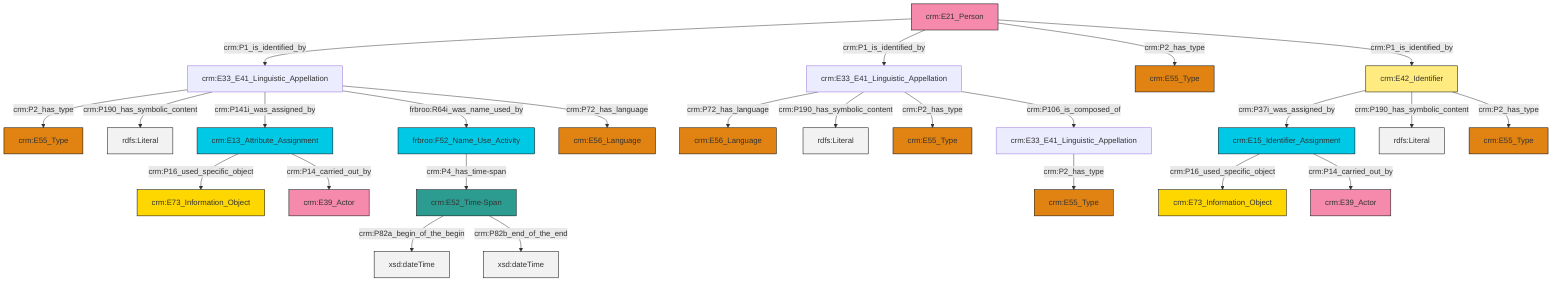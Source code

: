 graph TD
classDef Literal fill:#f2f2f2,stroke:#000000;
classDef CRM_Entity fill:#FFFFFF,stroke:#000000;
classDef Temporal_Entity fill:#00C9E6, stroke:#000000;
classDef Type fill:#E18312, stroke:#000000;
classDef Time-Span fill:#2C9C91, stroke:#000000;
classDef Appellation fill:#FFEB7F, stroke:#000000;
classDef Place fill:#008836, stroke:#000000;
classDef Persistent_Item fill:#B266B2, stroke:#000000;
classDef Conceptual_Object fill:#FFD700, stroke:#000000;
classDef Physical_Thing fill:#D2B48C, stroke:#000000;
classDef Actor fill:#f58aad, stroke:#000000;
classDef PC_Classes fill:#4ce600, stroke:#000000;
classDef Multi fill:#cccccc,stroke:#000000;

0["crm:E52_Time-Span"]:::Time-Span -->|crm:P82a_begin_of_the_begin| 1[xsd:dateTime]:::Literal
2["crm:E33_E41_Linguistic_Appellation"]:::Default -->|crm:P72_has_language| 3["crm:E56_Language"]:::Type
5["crm:E21_Person"]:::Actor -->|crm:P1_is_identified_by| 6["crm:E33_E41_Linguistic_Appellation"]:::Default
2["crm:E33_E41_Linguistic_Appellation"]:::Default -->|crm:P190_has_symbolic_content| 9[rdfs:Literal]:::Literal
6["crm:E33_E41_Linguistic_Appellation"]:::Default -->|crm:P2_has_type| 14["crm:E55_Type"]:::Type
15["crm:E33_E41_Linguistic_Appellation"]:::Default -->|crm:P2_has_type| 16["crm:E55_Type"]:::Type
0["crm:E52_Time-Span"]:::Time-Span -->|crm:P82b_end_of_the_end| 17[xsd:dateTime]:::Literal
2["crm:E33_E41_Linguistic_Appellation"]:::Default -->|crm:P2_has_type| 20["crm:E55_Type"]:::Type
22["crm:E42_Identifier"]:::Appellation -->|crm:P37i_was_assigned_by| 23["crm:E15_Identifier_Assignment"]:::Temporal_Entity
6["crm:E33_E41_Linguistic_Appellation"]:::Default -->|crm:P190_has_symbolic_content| 30[rdfs:Literal]:::Literal
23["crm:E15_Identifier_Assignment"]:::Temporal_Entity -->|crm:P16_used_specific_object| 12["crm:E73_Information_Object"]:::Conceptual_Object
5["crm:E21_Person"]:::Actor -->|crm:P1_is_identified_by| 2["crm:E33_E41_Linguistic_Appellation"]:::Default
2["crm:E33_E41_Linguistic_Appellation"]:::Default -->|crm:P106_is_composed_of| 15["crm:E33_E41_Linguistic_Appellation"]:::Default
5["crm:E21_Person"]:::Actor -->|crm:P2_has_type| 10["crm:E55_Type"]:::Type
23["crm:E15_Identifier_Assignment"]:::Temporal_Entity -->|crm:P14_carried_out_by| 34["crm:E39_Actor"]:::Actor
36["frbroo:F52_Name_Use_Activity"]:::Temporal_Entity -->|crm:P4_has_time-span| 0["crm:E52_Time-Span"]:::Time-Span
18["crm:E13_Attribute_Assignment"]:::Temporal_Entity -->|crm:P16_used_specific_object| 39["crm:E73_Information_Object"]:::Conceptual_Object
6["crm:E33_E41_Linguistic_Appellation"]:::Default -->|crm:P141i_was_assigned_by| 18["crm:E13_Attribute_Assignment"]:::Temporal_Entity
6["crm:E33_E41_Linguistic_Appellation"]:::Default -->|frbroo:R64i_was_name_used_by| 36["frbroo:F52_Name_Use_Activity"]:::Temporal_Entity
22["crm:E42_Identifier"]:::Appellation -->|crm:P190_has_symbolic_content| 44[rdfs:Literal]:::Literal
22["crm:E42_Identifier"]:::Appellation -->|crm:P2_has_type| 27["crm:E55_Type"]:::Type
5["crm:E21_Person"]:::Actor -->|crm:P1_is_identified_by| 22["crm:E42_Identifier"]:::Appellation
18["crm:E13_Attribute_Assignment"]:::Temporal_Entity -->|crm:P14_carried_out_by| 45["crm:E39_Actor"]:::Actor
6["crm:E33_E41_Linguistic_Appellation"]:::Default -->|crm:P72_has_language| 7["crm:E56_Language"]:::Type